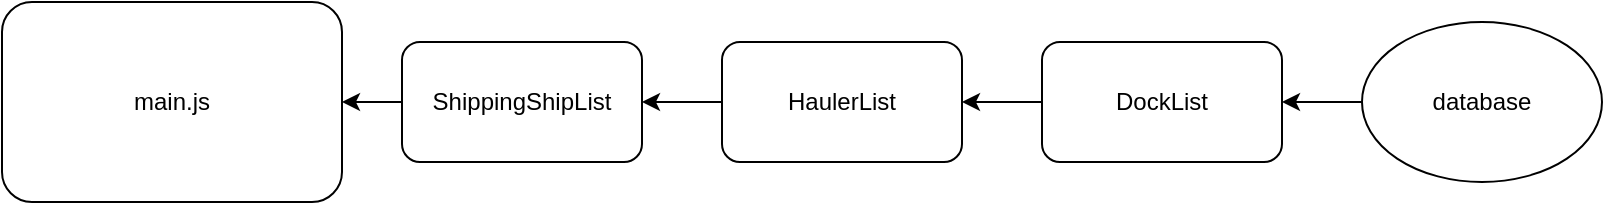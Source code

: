 <mxfile version="24.7.16">
  <diagram name="Page-1" id="h-tneYW2rqGogtzoPnTy">
    <mxGraphModel dx="1181" dy="637" grid="1" gridSize="10" guides="1" tooltips="1" connect="1" arrows="1" fold="1" page="1" pageScale="1" pageWidth="850" pageHeight="1100" math="0" shadow="0">
      <root>
        <mxCell id="0" />
        <mxCell id="1" parent="0" />
        <mxCell id="Kvyq6MEuuqbAzw_cNFl9-3" value="main.js" style="rounded=1;whiteSpace=wrap;html=1;" vertex="1" parent="1">
          <mxGeometry x="40" y="80" width="170" height="100" as="geometry" />
        </mxCell>
        <mxCell id="Kvyq6MEuuqbAzw_cNFl9-13" value="" style="edgeStyle=orthogonalEdgeStyle;rounded=0;orthogonalLoop=1;jettySize=auto;html=1;" edge="1" parent="1" source="Kvyq6MEuuqbAzw_cNFl9-4" target="Kvyq6MEuuqbAzw_cNFl9-3">
          <mxGeometry relative="1" as="geometry" />
        </mxCell>
        <mxCell id="Kvyq6MEuuqbAzw_cNFl9-4" value="ShippingShipList" style="rounded=1;whiteSpace=wrap;html=1;" vertex="1" parent="1">
          <mxGeometry x="240" y="100" width="120" height="60" as="geometry" />
        </mxCell>
        <mxCell id="Kvyq6MEuuqbAzw_cNFl9-14" value="" style="edgeStyle=orthogonalEdgeStyle;rounded=0;orthogonalLoop=1;jettySize=auto;html=1;" edge="1" parent="1" source="Kvyq6MEuuqbAzw_cNFl9-5" target="Kvyq6MEuuqbAzw_cNFl9-4">
          <mxGeometry relative="1" as="geometry" />
        </mxCell>
        <mxCell id="Kvyq6MEuuqbAzw_cNFl9-5" value="HaulerList" style="rounded=1;whiteSpace=wrap;html=1;" vertex="1" parent="1">
          <mxGeometry x="400" y="100" width="120" height="60" as="geometry" />
        </mxCell>
        <mxCell id="Kvyq6MEuuqbAzw_cNFl9-15" value="" style="edgeStyle=orthogonalEdgeStyle;rounded=0;orthogonalLoop=1;jettySize=auto;html=1;" edge="1" parent="1" source="Kvyq6MEuuqbAzw_cNFl9-6" target="Kvyq6MEuuqbAzw_cNFl9-5">
          <mxGeometry relative="1" as="geometry" />
        </mxCell>
        <mxCell id="Kvyq6MEuuqbAzw_cNFl9-6" value="DockList" style="rounded=1;whiteSpace=wrap;html=1;" vertex="1" parent="1">
          <mxGeometry x="560" y="100" width="120" height="60" as="geometry" />
        </mxCell>
        <mxCell id="Kvyq6MEuuqbAzw_cNFl9-12" value="" style="edgeStyle=orthogonalEdgeStyle;rounded=0;orthogonalLoop=1;jettySize=auto;html=1;" edge="1" parent="1" source="Kvyq6MEuuqbAzw_cNFl9-7" target="Kvyq6MEuuqbAzw_cNFl9-6">
          <mxGeometry relative="1" as="geometry" />
        </mxCell>
        <mxCell id="Kvyq6MEuuqbAzw_cNFl9-7" value="database" style="ellipse;whiteSpace=wrap;html=1;" vertex="1" parent="1">
          <mxGeometry x="720" y="90" width="120" height="80" as="geometry" />
        </mxCell>
      </root>
    </mxGraphModel>
  </diagram>
</mxfile>

